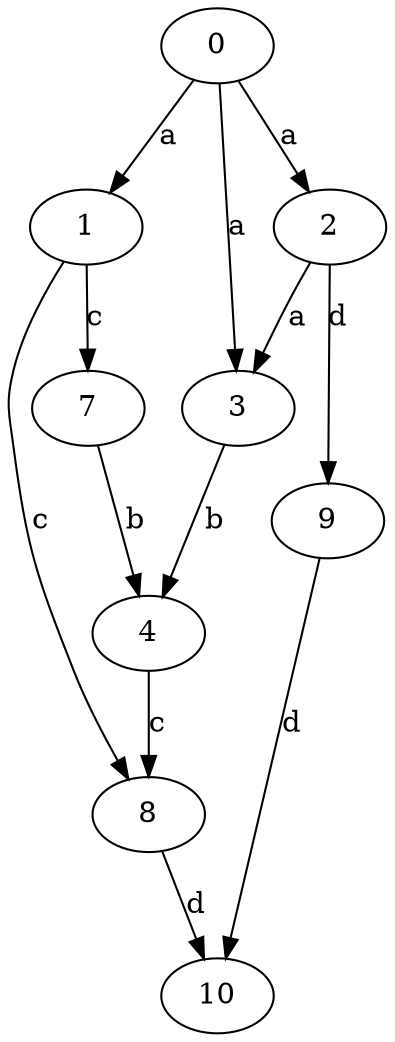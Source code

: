 strict digraph  {
1;
2;
0;
3;
4;
7;
8;
9;
10;
1 -> 7  [label=c];
1 -> 8  [label=c];
2 -> 3  [label=a];
2 -> 9  [label=d];
0 -> 1  [label=a];
0 -> 2  [label=a];
0 -> 3  [label=a];
3 -> 4  [label=b];
4 -> 8  [label=c];
7 -> 4  [label=b];
8 -> 10  [label=d];
9 -> 10  [label=d];
}
